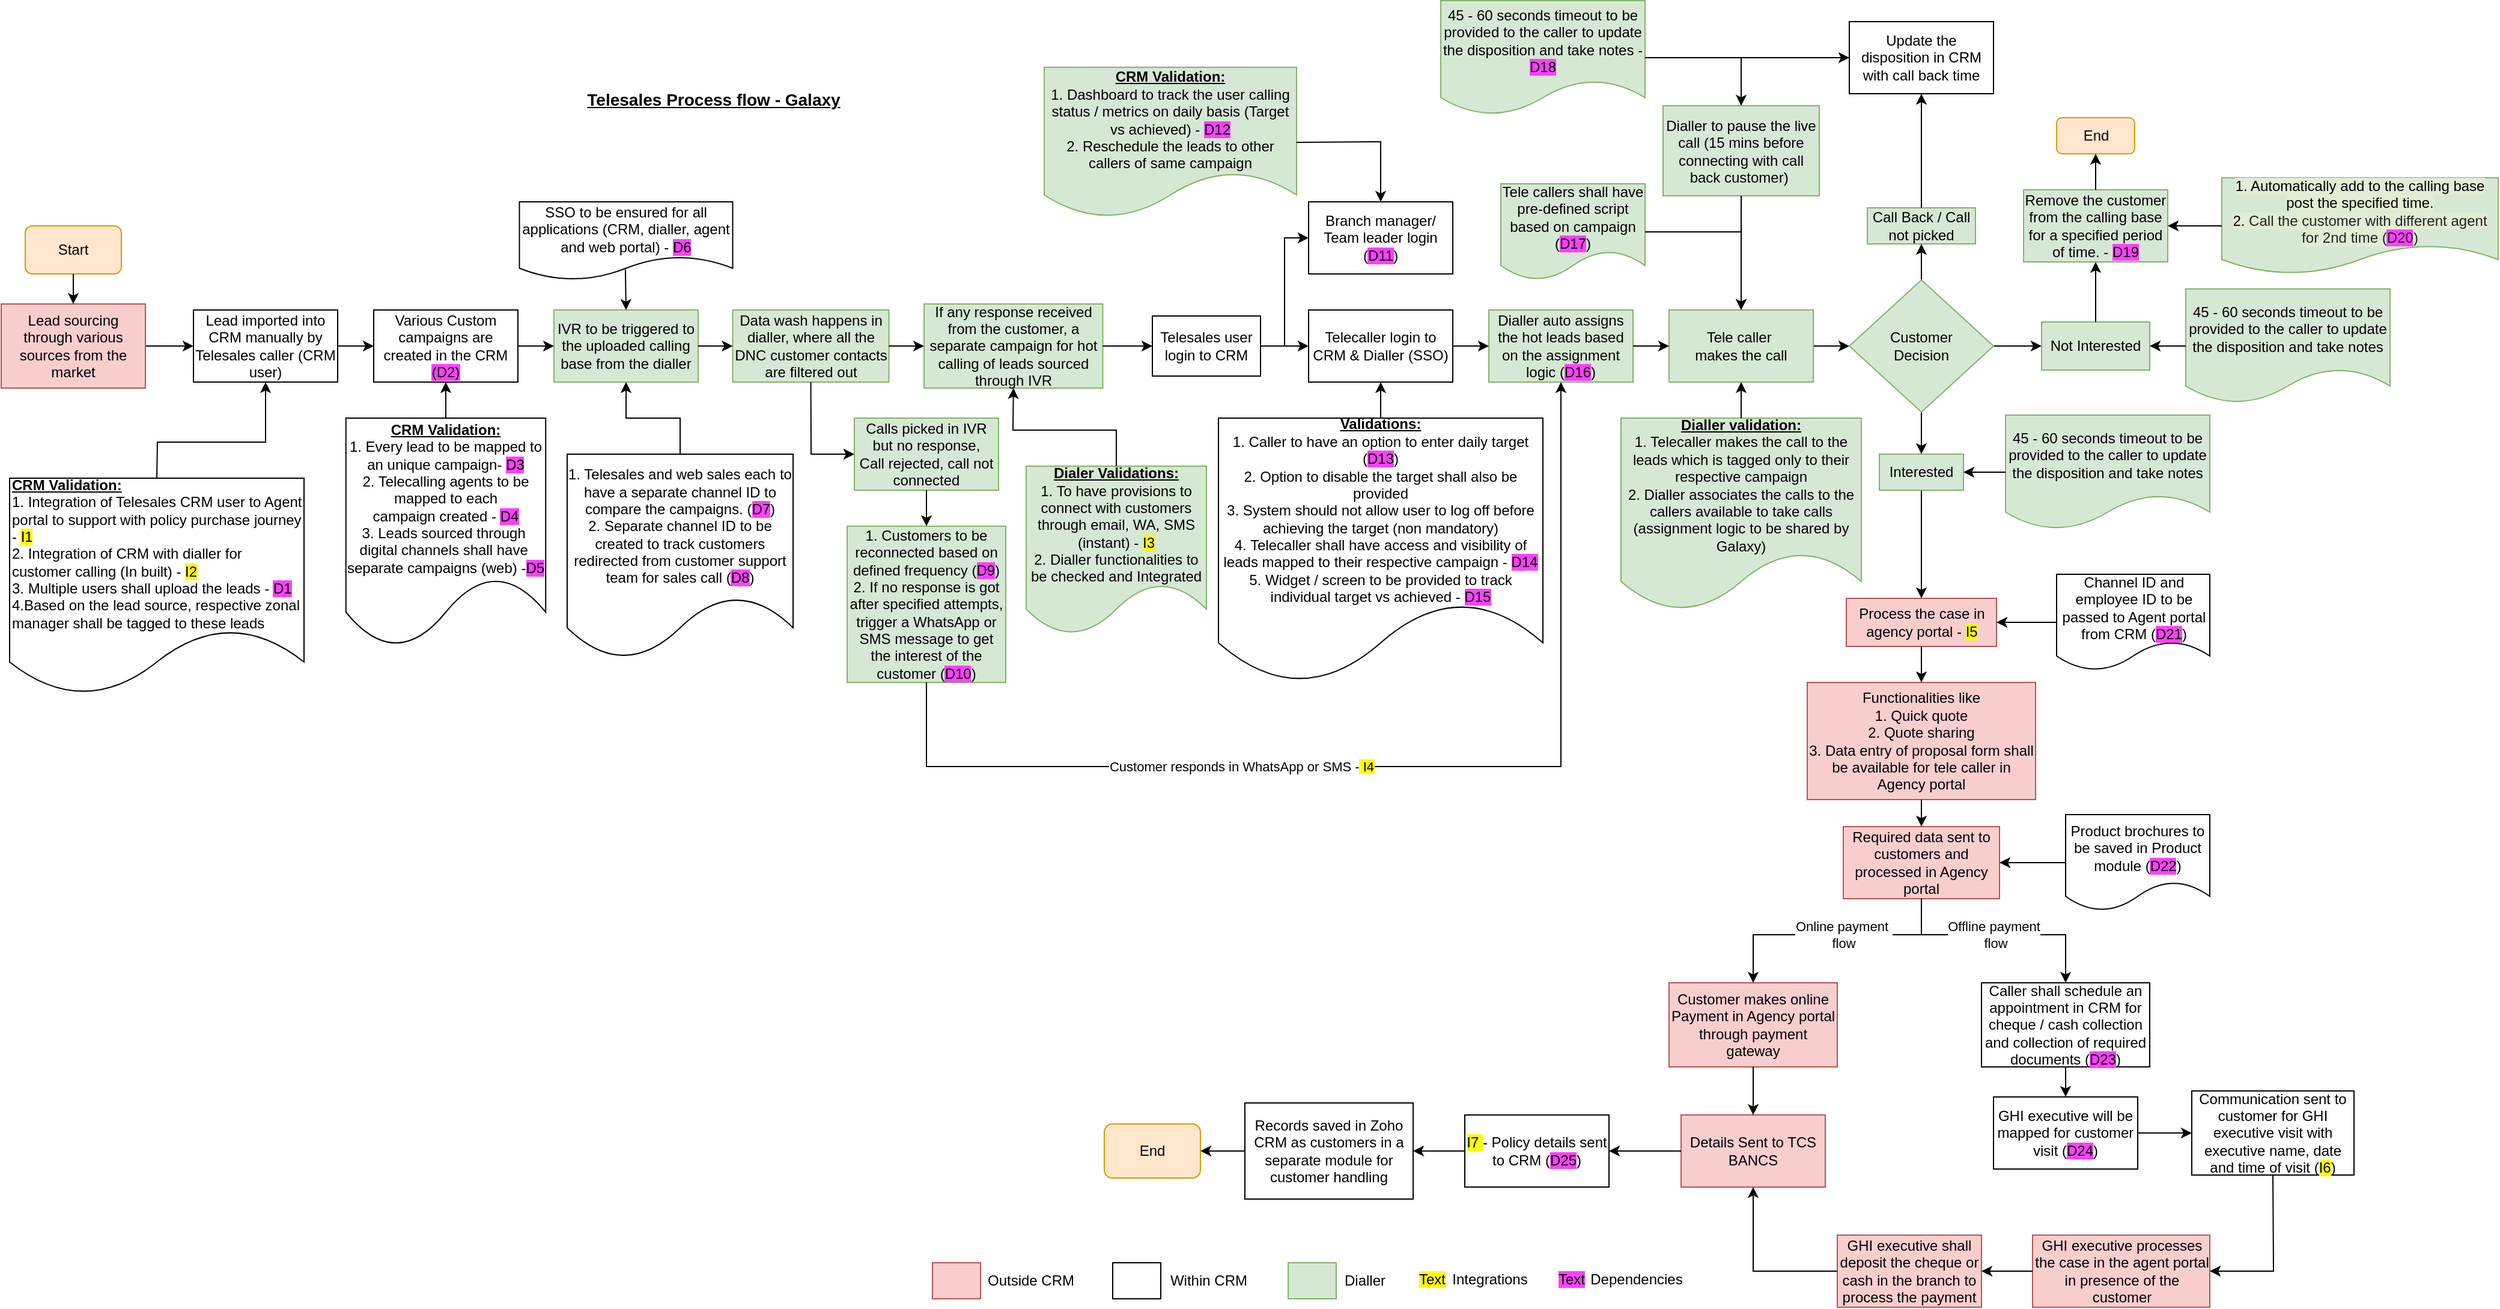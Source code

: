 <mxfile version="24.6.4" type="github">
  <diagram name="Page-1" id="DGPTn8h5blwmbo-AMauQ">
    <mxGraphModel dx="1949" dy="1827" grid="1" gridSize="10" guides="1" tooltips="1" connect="1" arrows="1" fold="1" page="1" pageScale="1" pageWidth="827" pageHeight="1169" math="0" shadow="0">
      <root>
        <mxCell id="0" />
        <mxCell id="1" parent="0" />
        <mxCell id="8dm4q_V4aPKoPHy_YZsy-16" style="edgeStyle=orthogonalEdgeStyle;rounded=0;orthogonalLoop=1;jettySize=auto;html=1;exitX=1;exitY=0.5;exitDx=0;exitDy=0;entryX=0;entryY=0.5;entryDx=0;entryDy=0;" parent="1" source="15KNfyLsuPqZmDbi_dlv-5" target="8dm4q_V4aPKoPHy_YZsy-2" edge="1">
          <mxGeometry relative="1" as="geometry">
            <mxPoint x="62" y="270" as="sourcePoint" />
          </mxGeometry>
        </mxCell>
        <mxCell id="8dm4q_V4aPKoPHy_YZsy-2" value="Lead imported into CRM manually by Telesales caller (CRM user)" style="rounded=0;whiteSpace=wrap;html=1;" parent="1" vertex="1">
          <mxGeometry x="-68" y="240" width="120" height="60" as="geometry" />
        </mxCell>
        <mxCell id="8dm4q_V4aPKoPHy_YZsy-3" value="IVR to be triggered to the uploaded calling base from the dialler" style="rounded=0;whiteSpace=wrap;html=1;fillColor=#d5e8d4;strokeColor=#82b366;" parent="1" vertex="1">
          <mxGeometry x="232" y="240" width="120" height="60" as="geometry" />
        </mxCell>
        <mxCell id="8dm4q_V4aPKoPHy_YZsy-4" value="Calls picked in IVR but no response,&lt;div&gt;Call rejected, call not connected&lt;/div&gt;" style="rounded=0;whiteSpace=wrap;html=1;fillColor=#d5e8d4;strokeColor=#82b366;" parent="1" vertex="1">
          <mxGeometry x="482" y="330" width="120" height="60" as="geometry" />
        </mxCell>
        <mxCell id="8dm4q_V4aPKoPHy_YZsy-23" style="edgeStyle=orthogonalEdgeStyle;rounded=0;orthogonalLoop=1;jettySize=auto;html=1;exitX=1;exitY=0.5;exitDx=0;exitDy=0;entryX=0;entryY=0.5;entryDx=0;entryDy=0;" parent="1" source="8dm4q_V4aPKoPHy_YZsy-6" target="8dm4q_V4aPKoPHy_YZsy-8" edge="1">
          <mxGeometry relative="1" as="geometry" />
        </mxCell>
        <mxCell id="8dm4q_V4aPKoPHy_YZsy-6" value="Tele caller&amp;nbsp;&lt;div&gt;makes the call&lt;/div&gt;" style="rounded=0;whiteSpace=wrap;html=1;fillColor=#d5e8d4;strokeColor=#82b366;" parent="1" vertex="1">
          <mxGeometry x="1160" y="240" width="120" height="60" as="geometry" />
        </mxCell>
        <mxCell id="8dm4q_V4aPKoPHy_YZsy-7" value="Call Back / Call not picked" style="whiteSpace=wrap;html=1;fillColor=#d5e8d4;strokeColor=#82b366;" parent="1" vertex="1">
          <mxGeometry x="1325" y="155" width="90" height="30" as="geometry" />
        </mxCell>
        <mxCell id="8dm4q_V4aPKoPHy_YZsy-24" style="edgeStyle=orthogonalEdgeStyle;rounded=0;orthogonalLoop=1;jettySize=auto;html=1;exitX=0.5;exitY=0;exitDx=0;exitDy=0;entryX=0.5;entryY=1;entryDx=0;entryDy=0;" parent="1" source="8dm4q_V4aPKoPHy_YZsy-8" target="8dm4q_V4aPKoPHy_YZsy-7" edge="1">
          <mxGeometry relative="1" as="geometry" />
        </mxCell>
        <mxCell id="8dm4q_V4aPKoPHy_YZsy-25" style="edgeStyle=orthogonalEdgeStyle;rounded=0;orthogonalLoop=1;jettySize=auto;html=1;exitX=0.5;exitY=1;exitDx=0;exitDy=0;entryX=0.5;entryY=0;entryDx=0;entryDy=0;" parent="1" source="8dm4q_V4aPKoPHy_YZsy-8" target="8dm4q_V4aPKoPHy_YZsy-10" edge="1">
          <mxGeometry relative="1" as="geometry" />
        </mxCell>
        <mxCell id="8dm4q_V4aPKoPHy_YZsy-27" style="edgeStyle=orthogonalEdgeStyle;rounded=0;orthogonalLoop=1;jettySize=auto;html=1;exitX=1;exitY=0.5;exitDx=0;exitDy=0;entryX=0;entryY=0.5;entryDx=0;entryDy=0;" parent="1" source="8dm4q_V4aPKoPHy_YZsy-8" target="8dm4q_V4aPKoPHy_YZsy-9" edge="1">
          <mxGeometry relative="1" as="geometry" />
        </mxCell>
        <mxCell id="8dm4q_V4aPKoPHy_YZsy-8" value="Customer&lt;div&gt;Decision&lt;/div&gt;" style="rhombus;whiteSpace=wrap;html=1;fillColor=#d5e8d4;strokeColor=#82b366;" parent="1" vertex="1">
          <mxGeometry x="1310" y="215" width="120" height="110" as="geometry" />
        </mxCell>
        <mxCell id="8dm4q_V4aPKoPHy_YZsy-9" value="Not Interested" style="whiteSpace=wrap;html=1;fillColor=#d5e8d4;strokeColor=#82b366;" parent="1" vertex="1">
          <mxGeometry x="1470" y="250" width="90" height="40" as="geometry" />
        </mxCell>
        <mxCell id="8dm4q_V4aPKoPHy_YZsy-26" style="edgeStyle=orthogonalEdgeStyle;rounded=0;orthogonalLoop=1;jettySize=auto;html=1;exitX=0.5;exitY=1;exitDx=0;exitDy=0;entryX=0.5;entryY=0;entryDx=0;entryDy=0;" parent="1" source="8dm4q_V4aPKoPHy_YZsy-10" target="8dm4q_V4aPKoPHy_YZsy-11" edge="1">
          <mxGeometry relative="1" as="geometry" />
        </mxCell>
        <mxCell id="8dm4q_V4aPKoPHy_YZsy-10" value="Interested" style="whiteSpace=wrap;html=1;fillColor=#d5e8d4;strokeColor=#82b366;" parent="1" vertex="1">
          <mxGeometry x="1335" y="360" width="70" height="30" as="geometry" />
        </mxCell>
        <mxCell id="8dm4q_V4aPKoPHy_YZsy-11" value="Process the case in agency portal - &lt;span style=&quot;background-color: rgb(255, 251, 0);&quot;&gt;I5&lt;/span&gt;" style="whiteSpace=wrap;html=1;fillColor=#f8cecc;strokeColor=#b85450;" parent="1" vertex="1">
          <mxGeometry x="1307.5" y="480" width="125" height="40" as="geometry" />
        </mxCell>
        <mxCell id="8dm4q_V4aPKoPHy_YZsy-12" value="Customer makes online Payment in Agency portal through payment gateway" style="whiteSpace=wrap;html=1;fillColor=#f8cecc;strokeColor=#b85450;" parent="1" vertex="1">
          <mxGeometry x="1160" y="800" width="140" height="70" as="geometry" />
        </mxCell>
        <mxCell id="8dm4q_V4aPKoPHy_YZsy-13" value="Details Sent to TCS BANCS" style="whiteSpace=wrap;html=1;fillColor=#f8cecc;strokeColor=#b85450;" parent="1" vertex="1">
          <mxGeometry x="1170" y="910" width="120" height="60" as="geometry" />
        </mxCell>
        <mxCell id="8dm4q_V4aPKoPHy_YZsy-14" value="&lt;span style=&quot;background-color: rgb(255, 251, 0);&quot;&gt;I7&amp;nbsp;&lt;/span&gt;- Policy details sent to CRM (&lt;span style=&quot;background-color: rgb(255, 64, 255);&quot;&gt;D25&lt;/span&gt;)" style="whiteSpace=wrap;html=1;" parent="1" vertex="1">
          <mxGeometry x="990" y="910" width="120" height="60" as="geometry" />
        </mxCell>
        <mxCell id="8dm4q_V4aPKoPHy_YZsy-15" value="Records saved in Zoho CRM as customers in a separate module for customer handling" style="whiteSpace=wrap;html=1;" parent="1" vertex="1">
          <mxGeometry x="807" y="900" width="140" height="80" as="geometry" />
        </mxCell>
        <mxCell id="15KNfyLsuPqZmDbi_dlv-1" value="" style="endArrow=classic;html=1;rounded=0;exitX=0;exitY=0.5;exitDx=0;exitDy=0;entryX=1;entryY=0.5;entryDx=0;entryDy=0;" parent="1" source="8dm4q_V4aPKoPHy_YZsy-15" target="15KNfyLsuPqZmDbi_dlv-2" edge="1">
          <mxGeometry width="50" height="50" relative="1" as="geometry">
            <mxPoint x="740" y="430" as="sourcePoint" />
            <mxPoint x="790" y="380" as="targetPoint" />
          </mxGeometry>
        </mxCell>
        <mxCell id="15KNfyLsuPqZmDbi_dlv-2" value="End" style="rounded=1;whiteSpace=wrap;html=1;fillColor=#ffe6cc;strokeColor=#d79b00;" parent="1" vertex="1">
          <mxGeometry x="690" y="917.5" width="80" height="45" as="geometry" />
        </mxCell>
        <mxCell id="15KNfyLsuPqZmDbi_dlv-3" value="Start" style="rounded=1;whiteSpace=wrap;html=1;fillColor=#ffe6cc;strokeColor=#d79b00;" parent="1" vertex="1">
          <mxGeometry x="-208" y="170" width="80" height="40" as="geometry" />
        </mxCell>
        <mxCell id="15KNfyLsuPqZmDbi_dlv-5" value="Lead sourcing through various sources from the market" style="rounded=0;whiteSpace=wrap;html=1;fillColor=#f8cecc;strokeColor=#b85450;" parent="1" vertex="1">
          <mxGeometry x="-228" y="235" width="120" height="70" as="geometry" />
        </mxCell>
        <mxCell id="15KNfyLsuPqZmDbi_dlv-6" value="" style="endArrow=classic;html=1;rounded=0;exitX=0.5;exitY=1;exitDx=0;exitDy=0;entryX=0.5;entryY=0;entryDx=0;entryDy=0;" parent="1" source="15KNfyLsuPqZmDbi_dlv-3" target="15KNfyLsuPqZmDbi_dlv-5" edge="1">
          <mxGeometry width="50" height="50" relative="1" as="geometry">
            <mxPoint x="602" y="430" as="sourcePoint" />
            <mxPoint x="652" y="380" as="targetPoint" />
          </mxGeometry>
        </mxCell>
        <mxCell id="0je7gwXj_GNrerZqdTDB-3" value="&lt;b&gt;&lt;u&gt;CRM Validation:&lt;/u&gt;&lt;/b&gt;&lt;div&gt;1. Integration of Telesales CRM user to Agent portal to support with policy purchase journey - &lt;span style=&quot;background-color: rgb(255, 251, 0);&quot;&gt;I1&lt;/span&gt;&lt;/div&gt;&lt;div&gt;2. Integration of CRM with dialler for customer calling (In built) - &lt;span style=&quot;background-color: rgb(255, 251, 0);&quot;&gt;I2&lt;/span&gt;&lt;/div&gt;&lt;div&gt;3. Multiple users shall upload the leads - &lt;span style=&quot;background-color: rgb(255, 64, 255);&quot;&gt;D1&lt;/span&gt;&lt;/div&gt;&lt;div&gt;4.Based on the lead source, respective zonal manager shall be tagged to these leads&lt;/div&gt;" style="shape=document;whiteSpace=wrap;html=1;boundedLbl=1;align=left;" parent="1" vertex="1">
          <mxGeometry x="-221" y="380" width="245" height="180" as="geometry" />
        </mxCell>
        <mxCell id="0je7gwXj_GNrerZqdTDB-4" value="" style="endArrow=classic;html=1;rounded=0;exitX=0.5;exitY=0;exitDx=0;exitDy=0;entryX=0.5;entryY=1;entryDx=0;entryDy=0;" parent="1" source="0je7gwXj_GNrerZqdTDB-3" target="8dm4q_V4aPKoPHy_YZsy-2" edge="1">
          <mxGeometry width="50" height="50" relative="1" as="geometry">
            <mxPoint x="382" y="420" as="sourcePoint" />
            <mxPoint x="432" y="370" as="targetPoint" />
            <Array as="points">
              <mxPoint x="-98" y="350" />
              <mxPoint x="-8" y="350" />
            </Array>
          </mxGeometry>
        </mxCell>
        <mxCell id="0je7gwXj_GNrerZqdTDB-5" value="" style="endArrow=classic;html=1;rounded=0;exitX=1;exitY=0.5;exitDx=0;exitDy=0;entryX=0;entryY=0.5;entryDx=0;entryDy=0;" parent="1" source="8dm4q_V4aPKoPHy_YZsy-2" target="0je7gwXj_GNrerZqdTDB-22" edge="1">
          <mxGeometry width="50" height="50" relative="1" as="geometry">
            <mxPoint x="382" y="350" as="sourcePoint" />
            <mxPoint x="152" y="270" as="targetPoint" />
          </mxGeometry>
        </mxCell>
        <mxCell id="0je7gwXj_GNrerZqdTDB-6" value="SSO to be ensured for all applications (CRM, dialler, agent and web portal) - &lt;span style=&quot;background-color: rgb(255, 64, 255);&quot;&gt;D6&lt;/span&gt;" style="shape=document;whiteSpace=wrap;html=1;boundedLbl=1;" parent="1" vertex="1">
          <mxGeometry x="203.25" y="150" width="177.5" height="65" as="geometry" />
        </mxCell>
        <mxCell id="0je7gwXj_GNrerZqdTDB-7" value="" style="endArrow=classic;html=1;rounded=0;exitX=0.497;exitY=0.865;exitDx=0;exitDy=0;exitPerimeter=0;entryX=0.5;entryY=0;entryDx=0;entryDy=0;" parent="1" source="0je7gwXj_GNrerZqdTDB-6" target="8dm4q_V4aPKoPHy_YZsy-3" edge="1">
          <mxGeometry width="50" height="50" relative="1" as="geometry">
            <mxPoint x="382" y="350" as="sourcePoint" />
            <mxPoint x="432" y="300" as="targetPoint" />
          </mxGeometry>
        </mxCell>
        <mxCell id="0je7gwXj_GNrerZqdTDB-8" value="Data wash happens in dialler, where all the DNC customer contacts are filtered out" style="rounded=0;whiteSpace=wrap;html=1;fillColor=#d5e8d4;strokeColor=#82b366;" parent="1" vertex="1">
          <mxGeometry x="380.75" y="240" width="130" height="60" as="geometry" />
        </mxCell>
        <mxCell id="0je7gwXj_GNrerZqdTDB-10" value="If any response received from the customer, a separate campaign for hot calling of leads sourced through IVR" style="rounded=0;whiteSpace=wrap;html=1;fillColor=#d5e8d4;strokeColor=#82b366;" parent="1" vertex="1">
          <mxGeometry x="540" y="235" width="148.75" height="70" as="geometry" />
        </mxCell>
        <mxCell id="0je7gwXj_GNrerZqdTDB-11" value="" style="endArrow=classic;html=1;rounded=0;exitX=1;exitY=0.5;exitDx=0;exitDy=0;entryX=0;entryY=0.5;entryDx=0;entryDy=0;" parent="1" source="8dm4q_V4aPKoPHy_YZsy-3" target="0je7gwXj_GNrerZqdTDB-8" edge="1">
          <mxGeometry width="50" height="50" relative="1" as="geometry">
            <mxPoint x="592" y="320" as="sourcePoint" />
            <mxPoint x="452" y="370" as="targetPoint" />
          </mxGeometry>
        </mxCell>
        <mxCell id="0je7gwXj_GNrerZqdTDB-12" value="" style="endArrow=classic;html=1;rounded=0;exitX=1;exitY=0.5;exitDx=0;exitDy=0;entryX=0;entryY=0.5;entryDx=0;entryDy=0;" parent="1" source="0je7gwXj_GNrerZqdTDB-8" target="0je7gwXj_GNrerZqdTDB-10" edge="1">
          <mxGeometry width="50" height="50" relative="1" as="geometry">
            <mxPoint x="842" y="330" as="sourcePoint" />
            <mxPoint x="892" y="280" as="targetPoint" />
          </mxGeometry>
        </mxCell>
        <mxCell id="0je7gwXj_GNrerZqdTDB-13" value="" style="endArrow=classic;html=1;rounded=0;exitX=0.5;exitY=1;exitDx=0;exitDy=0;entryX=0;entryY=0.5;entryDx=0;entryDy=0;" parent="1" source="0je7gwXj_GNrerZqdTDB-8" target="8dm4q_V4aPKoPHy_YZsy-4" edge="1">
          <mxGeometry width="50" height="50" relative="1" as="geometry">
            <mxPoint x="572" y="280" as="sourcePoint" />
            <mxPoint x="622" y="230" as="targetPoint" />
            <Array as="points">
              <mxPoint x="446" y="360" />
            </Array>
          </mxGeometry>
        </mxCell>
        <mxCell id="0je7gwXj_GNrerZqdTDB-14" value="" style="endArrow=classic;html=1;rounded=0;exitX=0.5;exitY=1;exitDx=0;exitDy=0;entryX=0.5;entryY=0;entryDx=0;entryDy=0;" parent="1" source="8dm4q_V4aPKoPHy_YZsy-4" target="0je7gwXj_GNrerZqdTDB-15" edge="1">
          <mxGeometry width="50" height="50" relative="1" as="geometry">
            <mxPoint x="632" y="290" as="sourcePoint" />
            <mxPoint x="652" y="430" as="targetPoint" />
          </mxGeometry>
        </mxCell>
        <mxCell id="0je7gwXj_GNrerZqdTDB-15" value="1. Customers to be reconnected based on defined frequency (&lt;span style=&quot;background-color: rgb(255, 64, 255);&quot;&gt;D9&lt;/span&gt;)&lt;div&gt;2. If no response is got after specified attempts, trigger a WhatsApp or SMS message to get the interest of the customer (&lt;span style=&quot;background-color: rgb(255, 64, 255);&quot;&gt;D10&lt;/span&gt;)&lt;/div&gt;" style="rounded=0;whiteSpace=wrap;html=1;fillColor=#d5e8d4;strokeColor=#82b366;" parent="1" vertex="1">
          <mxGeometry x="476" y="420" width="132" height="130" as="geometry" />
        </mxCell>
        <mxCell id="0je7gwXj_GNrerZqdTDB-16" value="" style="endArrow=classic;html=1;rounded=0;exitX=1;exitY=0.5;exitDx=0;exitDy=0;entryX=0;entryY=0.5;entryDx=0;entryDy=0;" parent="1" source="0je7gwXj_GNrerZqdTDB-10" target="0je7gwXj_GNrerZqdTDB-77" edge="1">
          <mxGeometry width="50" height="50" relative="1" as="geometry">
            <mxPoint x="770" y="290" as="sourcePoint" />
            <mxPoint x="860" y="170" as="targetPoint" />
          </mxGeometry>
        </mxCell>
        <mxCell id="0je7gwXj_GNrerZqdTDB-17" value="1. Telesales and web sales each to have a separate channel ID to compare the campaigns. (&lt;span style=&quot;background-color: rgb(255, 64, 255);&quot;&gt;D7&lt;/span&gt;)&lt;div&gt;2. Separate channel ID to be created to track customers redirected from customer support team for sales call (&lt;span style=&quot;background-color: rgb(255, 64, 255);&quot;&gt;D8&lt;/span&gt;)&lt;/div&gt;" style="shape=document;whiteSpace=wrap;html=1;boundedLbl=1;" parent="1" vertex="1">
          <mxGeometry x="243" y="360" width="188" height="170" as="geometry" />
        </mxCell>
        <mxCell id="0je7gwXj_GNrerZqdTDB-18" value="" style="endArrow=classic;html=1;rounded=0;exitX=0.5;exitY=0;exitDx=0;exitDy=0;entryX=0.5;entryY=1;entryDx=0;entryDy=0;" parent="1" source="0je7gwXj_GNrerZqdTDB-17" target="8dm4q_V4aPKoPHy_YZsy-3" edge="1">
          <mxGeometry width="50" height="50" relative="1" as="geometry">
            <mxPoint x="632" y="360" as="sourcePoint" />
            <mxPoint x="682" y="310" as="targetPoint" />
            <Array as="points">
              <mxPoint x="337" y="330" />
              <mxPoint x="292" y="330" />
            </Array>
          </mxGeometry>
        </mxCell>
        <mxCell id="0je7gwXj_GNrerZqdTDB-19" value="Dialler auto assigns the hot leads based on the assignment logic (&lt;span style=&quot;background-color: rgb(255, 64, 255);&quot;&gt;D16&lt;/span&gt;)" style="rounded=0;whiteSpace=wrap;html=1;fillColor=#d5e8d4;strokeColor=#82b366;" parent="1" vertex="1">
          <mxGeometry x="1010" y="240" width="120" height="60" as="geometry" />
        </mxCell>
        <mxCell id="0je7gwXj_GNrerZqdTDB-20" value="" style="endArrow=classic;html=1;rounded=0;exitX=1;exitY=0.5;exitDx=0;exitDy=0;entryX=0;entryY=0.5;entryDx=0;entryDy=0;" parent="1" source="0je7gwXj_GNrerZqdTDB-19" target="8dm4q_V4aPKoPHy_YZsy-6" edge="1">
          <mxGeometry width="50" height="50" relative="1" as="geometry">
            <mxPoint x="1010" y="270" as="sourcePoint" />
            <mxPoint x="1060" y="220" as="targetPoint" />
          </mxGeometry>
        </mxCell>
        <mxCell id="0je7gwXj_GNrerZqdTDB-22" value="Various Custom campaigns are created in the CRM &lt;span style=&quot;background-color: rgb(255, 64, 255);&quot;&gt;(D2)&lt;/span&gt;" style="rounded=0;whiteSpace=wrap;html=1;" parent="1" vertex="1">
          <mxGeometry x="82" y="240" width="120" height="60" as="geometry" />
        </mxCell>
        <mxCell id="0je7gwXj_GNrerZqdTDB-23" value="" style="endArrow=classic;html=1;rounded=0;exitX=1;exitY=0.5;exitDx=0;exitDy=0;entryX=0;entryY=0.5;entryDx=0;entryDy=0;" parent="1" source="0je7gwXj_GNrerZqdTDB-22" target="8dm4q_V4aPKoPHy_YZsy-3" edge="1">
          <mxGeometry width="50" height="50" relative="1" as="geometry">
            <mxPoint x="252" y="300" as="sourcePoint" />
            <mxPoint x="302" y="250" as="targetPoint" />
          </mxGeometry>
        </mxCell>
        <mxCell id="0je7gwXj_GNrerZqdTDB-24" value="&lt;b&gt;&lt;u&gt;CRM Validation:&lt;/u&gt;&lt;/b&gt;&lt;div&gt;1. Every lead to be mapped to an unique campaign- &lt;span style=&quot;background-color: rgb(255, 64, 255);&quot;&gt;D3&lt;/span&gt;&lt;/div&gt;&lt;div&gt;2. T&lt;span style=&quot;white-space: pre;&quot;&gt;elecalling agents to be&lt;/span&gt;&lt;/div&gt;&lt;div&gt;&lt;span style=&quot;white-space: pre;&quot;&gt; mapped to each&amp;nbsp;&lt;/span&gt;&lt;/div&gt;&lt;div&gt;&lt;span style=&quot;white-space: pre;&quot;&gt;campaign created - &lt;span style=&quot;background-color: rgb(255, 64, 255);&quot;&gt;D4&lt;/span&gt;&lt;/span&gt;&lt;/div&gt;&lt;div&gt;&lt;span style=&quot;white-space: pre;&quot;&gt;3. Leads sourced through&amp;nbsp;&lt;/span&gt;&lt;/div&gt;&lt;div&gt;&lt;span style=&quot;white-space: pre;&quot;&gt;digital channels shall have&amp;nbsp;&lt;/span&gt;&lt;/div&gt;&lt;div&gt;&lt;span style=&quot;white-space: pre;&quot;&gt;separate campaigns (web) -&lt;span style=&quot;background-color: rgb(255, 64, 255);&quot;&gt;D5&lt;/span&gt;&lt;/span&gt;&lt;/div&gt;" style="shape=document;whiteSpace=wrap;html=1;boundedLbl=1;" parent="1" vertex="1">
          <mxGeometry x="58.87" y="330" width="166.25" height="190" as="geometry" />
        </mxCell>
        <mxCell id="0je7gwXj_GNrerZqdTDB-25" value="" style="endArrow=classic;html=1;rounded=0;exitX=0.5;exitY=0;exitDx=0;exitDy=0;entryX=0.5;entryY=1;entryDx=0;entryDy=0;" parent="1" source="0je7gwXj_GNrerZqdTDB-24" target="0je7gwXj_GNrerZqdTDB-22" edge="1">
          <mxGeometry width="50" height="50" relative="1" as="geometry">
            <mxPoint x="462" y="300" as="sourcePoint" />
            <mxPoint x="512" y="250" as="targetPoint" />
          </mxGeometry>
        </mxCell>
        <mxCell id="0je7gwXj_GNrerZqdTDB-26" value="&lt;u&gt;&lt;b&gt;Dialler validation:&lt;/b&gt;&lt;/u&gt;&lt;div&gt;1. Telecaller makes the call to the leads which is tagged only to their respective campaign&lt;/div&gt;&lt;div&gt;2. Dialler associates the calls to the callers available to take calls (assignment logic to be shared by Galaxy)&lt;/div&gt;" style="shape=document;whiteSpace=wrap;html=1;boundedLbl=1;fillColor=#d5e8d4;strokeColor=#82b366;" parent="1" vertex="1">
          <mxGeometry x="1120" y="330" width="200" height="160" as="geometry" />
        </mxCell>
        <mxCell id="0je7gwXj_GNrerZqdTDB-27" value="" style="endArrow=classic;html=1;rounded=0;exitX=0.5;exitY=0;exitDx=0;exitDy=0;entryX=0.5;entryY=1;entryDx=0;entryDy=0;" parent="1" source="0je7gwXj_GNrerZqdTDB-26" target="8dm4q_V4aPKoPHy_YZsy-6" edge="1">
          <mxGeometry width="50" height="50" relative="1" as="geometry">
            <mxPoint x="1280" y="300" as="sourcePoint" />
            <mxPoint x="1330" y="250" as="targetPoint" />
          </mxGeometry>
        </mxCell>
        <mxCell id="0je7gwXj_GNrerZqdTDB-28" value="Update the disposition in CRM with call back time" style="rounded=0;whiteSpace=wrap;html=1;" parent="1" vertex="1">
          <mxGeometry x="1310" width="120" height="60" as="geometry" />
        </mxCell>
        <mxCell id="0je7gwXj_GNrerZqdTDB-29" value="Dialler to pause the live call (15 mins before connecting with call back customer)&amp;nbsp;" style="rounded=0;whiteSpace=wrap;html=1;fillColor=#d5e8d4;strokeColor=#82b366;" parent="1" vertex="1">
          <mxGeometry x="1155" y="70" width="130" height="75" as="geometry" />
        </mxCell>
        <mxCell id="0je7gwXj_GNrerZqdTDB-30" value="" style="endArrow=classic;html=1;rounded=0;exitX=0.5;exitY=1;exitDx=0;exitDy=0;entryX=0.5;entryY=0;entryDx=0;entryDy=0;" parent="1" source="0je7gwXj_GNrerZqdTDB-29" target="8dm4q_V4aPKoPHy_YZsy-6" edge="1">
          <mxGeometry width="50" height="50" relative="1" as="geometry">
            <mxPoint x="1330" y="330" as="sourcePoint" />
            <mxPoint x="1380" y="280" as="targetPoint" />
          </mxGeometry>
        </mxCell>
        <mxCell id="0je7gwXj_GNrerZqdTDB-32" value="" style="endArrow=classic;html=1;rounded=0;exitX=0;exitY=0.5;exitDx=0;exitDy=0;entryX=0.5;entryY=0;entryDx=0;entryDy=0;" parent="1" source="0je7gwXj_GNrerZqdTDB-28" target="0je7gwXj_GNrerZqdTDB-29" edge="1">
          <mxGeometry width="50" height="50" relative="1" as="geometry">
            <mxPoint x="1330" y="330" as="sourcePoint" />
            <mxPoint x="1380" y="280" as="targetPoint" />
            <Array as="points">
              <mxPoint x="1220" y="30" />
            </Array>
          </mxGeometry>
        </mxCell>
        <mxCell id="0je7gwXj_GNrerZqdTDB-33" value="Remove the customer from the calling base for a specified period of time. - &lt;span style=&quot;background-color: rgb(255, 64, 255);&quot;&gt;D19&lt;/span&gt;" style="rounded=0;whiteSpace=wrap;html=1;fillColor=#d5e8d4;strokeColor=#82b366;" parent="1" vertex="1">
          <mxGeometry x="1455" y="140" width="120" height="60" as="geometry" />
        </mxCell>
        <mxCell id="0je7gwXj_GNrerZqdTDB-34" value="End" style="rounded=1;whiteSpace=wrap;html=1;fillColor=#ffe6cc;strokeColor=#d79b00;" parent="1" vertex="1">
          <mxGeometry x="1482.5" y="80" width="65" height="30" as="geometry" />
        </mxCell>
        <mxCell id="0je7gwXj_GNrerZqdTDB-35" value="&lt;span style=&quot;background-color: rgb(224, 237, 212);&quot;&gt;1. Automatically add to the calling base post the specified time.&lt;/span&gt;&lt;div&gt;&lt;span style=&quot;background-color: rgb(224, 237, 212);&quot;&gt;2.&amp;nbsp;&lt;/span&gt;&lt;span style=&quot;background-color: rgb(224, 237, 212); font-family: inherit; caret-color: rgb(34, 34, 34); color: rgb(34, 34, 34); letter-spacing: 0.01px; text-align: left;&quot;&gt;Call the customer with different agent for 2nd time (&lt;/span&gt;&lt;span style=&quot;font-family: inherit; caret-color: rgb(34, 34, 34); color: rgb(34, 34, 34); letter-spacing: 0.01px; text-align: left; background-color: rgb(255, 64, 255);&quot;&gt;D20&lt;/span&gt;&lt;span style=&quot;background-color: rgb(224, 237, 212); font-family: inherit; caret-color: rgb(34, 34, 34); color: rgb(34, 34, 34); letter-spacing: 0.01px; text-align: left;&quot;&gt;)&lt;/span&gt;&lt;/div&gt;" style="shape=document;whiteSpace=wrap;html=1;boundedLbl=1;fillColor=#d5e8d4;strokeColor=#82b366;" parent="1" vertex="1">
          <mxGeometry x="1620" y="130" width="230" height="80" as="geometry" />
        </mxCell>
        <mxCell id="0je7gwXj_GNrerZqdTDB-36" value="" style="endArrow=classic;html=1;rounded=0;exitX=0;exitY=0.5;exitDx=0;exitDy=0;entryX=1;entryY=0.5;entryDx=0;entryDy=0;" parent="1" source="0je7gwXj_GNrerZqdTDB-35" target="0je7gwXj_GNrerZqdTDB-33" edge="1">
          <mxGeometry width="50" height="50" relative="1" as="geometry">
            <mxPoint x="1410" y="330" as="sourcePoint" />
            <mxPoint x="1460" y="280" as="targetPoint" />
          </mxGeometry>
        </mxCell>
        <mxCell id="0je7gwXj_GNrerZqdTDB-37" value="" style="endArrow=classic;html=1;rounded=0;exitX=0.5;exitY=0;exitDx=0;exitDy=0;entryX=0.5;entryY=1;entryDx=0;entryDy=0;" parent="1" source="8dm4q_V4aPKoPHy_YZsy-9" target="0je7gwXj_GNrerZqdTDB-33" edge="1">
          <mxGeometry width="50" height="50" relative="1" as="geometry">
            <mxPoint x="1410" y="330" as="sourcePoint" />
            <mxPoint x="1460" y="280" as="targetPoint" />
          </mxGeometry>
        </mxCell>
        <mxCell id="0je7gwXj_GNrerZqdTDB-38" value="" style="endArrow=classic;html=1;rounded=0;exitX=0.5;exitY=0;exitDx=0;exitDy=0;entryX=0.5;entryY=1;entryDx=0;entryDy=0;" parent="1" source="0je7gwXj_GNrerZqdTDB-33" target="0je7gwXj_GNrerZqdTDB-34" edge="1">
          <mxGeometry width="50" height="50" relative="1" as="geometry">
            <mxPoint x="1410" y="330" as="sourcePoint" />
            <mxPoint x="1460" y="280" as="targetPoint" />
          </mxGeometry>
        </mxCell>
        <mxCell id="0je7gwXj_GNrerZqdTDB-40" value="45 - 60 seconds timeout to be provided to the caller to update the disposition and take notes" style="shape=document;whiteSpace=wrap;html=1;boundedLbl=1;fillColor=#d5e8d4;strokeColor=#82b366;" parent="1" vertex="1">
          <mxGeometry x="1590" y="222.5" width="170" height="95" as="geometry" />
        </mxCell>
        <mxCell id="0je7gwXj_GNrerZqdTDB-41" value="" style="endArrow=classic;html=1;rounded=0;exitX=0;exitY=0.5;exitDx=0;exitDy=0;entryX=1;entryY=0.5;entryDx=0;entryDy=0;" parent="1" source="0je7gwXj_GNrerZqdTDB-40" target="8dm4q_V4aPKoPHy_YZsy-9" edge="1">
          <mxGeometry width="50" height="50" relative="1" as="geometry">
            <mxPoint x="1300" y="330" as="sourcePoint" />
            <mxPoint x="1350" y="280" as="targetPoint" />
          </mxGeometry>
        </mxCell>
        <mxCell id="0je7gwXj_GNrerZqdTDB-42" value="45 - 60 seconds timeout to be provided to the caller to update the disposition and take notes - &lt;span style=&quot;background-color: rgb(255, 64, 255);&quot;&gt;D18&lt;/span&gt;" style="shape=document;whiteSpace=wrap;html=1;boundedLbl=1;fillColor=#d5e8d4;strokeColor=#82b366;" parent="1" vertex="1">
          <mxGeometry x="970" y="-17.5" width="170" height="95" as="geometry" />
        </mxCell>
        <mxCell id="0je7gwXj_GNrerZqdTDB-43" value="" style="endArrow=classic;html=1;rounded=0;exitX=1;exitY=0.5;exitDx=0;exitDy=0;entryX=0;entryY=0.5;entryDx=0;entryDy=0;" parent="1" source="0je7gwXj_GNrerZqdTDB-42" target="0je7gwXj_GNrerZqdTDB-28" edge="1">
          <mxGeometry width="50" height="50" relative="1" as="geometry">
            <mxPoint x="1300" y="210" as="sourcePoint" />
            <mxPoint x="1350" y="160" as="targetPoint" />
          </mxGeometry>
        </mxCell>
        <mxCell id="0je7gwXj_GNrerZqdTDB-44" value="45 - 60 seconds timeout to be provided to the caller to update the disposition and take notes" style="shape=document;whiteSpace=wrap;html=1;boundedLbl=1;fillColor=#d5e8d4;strokeColor=#82b366;" parent="1" vertex="1">
          <mxGeometry x="1440" y="327.5" width="170" height="95" as="geometry" />
        </mxCell>
        <mxCell id="0je7gwXj_GNrerZqdTDB-45" value="" style="endArrow=classic;html=1;rounded=0;exitX=0;exitY=0.5;exitDx=0;exitDy=0;entryX=1;entryY=0.5;entryDx=0;entryDy=0;" parent="1" source="0je7gwXj_GNrerZqdTDB-44" target="8dm4q_V4aPKoPHy_YZsy-10" edge="1">
          <mxGeometry width="50" height="50" relative="1" as="geometry">
            <mxPoint x="1300" y="340" as="sourcePoint" />
            <mxPoint x="1350" y="290" as="targetPoint" />
          </mxGeometry>
        </mxCell>
        <mxCell id="0je7gwXj_GNrerZqdTDB-46" value="Channel ID and employee ID to be passed to Agent portal from CRM (&lt;span style=&quot;background-color: rgb(255, 64, 255);&quot;&gt;D21&lt;/span&gt;)" style="shape=document;whiteSpace=wrap;html=1;boundedLbl=1;" parent="1" vertex="1">
          <mxGeometry x="1482.5" y="460" width="127.5" height="80" as="geometry" />
        </mxCell>
        <mxCell id="0je7gwXj_GNrerZqdTDB-47" value="" style="endArrow=classic;html=1;rounded=0;exitX=0;exitY=0.5;exitDx=0;exitDy=0;entryX=1;entryY=0.5;entryDx=0;entryDy=0;" parent="1" source="0je7gwXj_GNrerZqdTDB-46" target="8dm4q_V4aPKoPHy_YZsy-11" edge="1">
          <mxGeometry width="50" height="50" relative="1" as="geometry">
            <mxPoint x="1390" y="470" as="sourcePoint" />
            <mxPoint x="1440" y="420" as="targetPoint" />
          </mxGeometry>
        </mxCell>
        <mxCell id="0je7gwXj_GNrerZqdTDB-48" value="Functionalities like&lt;div&gt;1. Quick quote&lt;/div&gt;&lt;div&gt;2. Quote sharing&lt;/div&gt;&lt;div&gt;3. Data entry of proposal form shall be available for tele caller in Agency portal&lt;/div&gt;" style="rounded=0;whiteSpace=wrap;html=1;fillColor=#f8cecc;strokeColor=#b85450;" parent="1" vertex="1">
          <mxGeometry x="1275" y="550" width="190" height="97.5" as="geometry" />
        </mxCell>
        <mxCell id="0je7gwXj_GNrerZqdTDB-49" value="" style="endArrow=classic;html=1;rounded=0;exitX=0.5;exitY=1;exitDx=0;exitDy=0;entryX=0.5;entryY=0;entryDx=0;entryDy=0;" parent="1" source="8dm4q_V4aPKoPHy_YZsy-11" target="0je7gwXj_GNrerZqdTDB-48" edge="1">
          <mxGeometry width="50" height="50" relative="1" as="geometry">
            <mxPoint x="1340" y="390" as="sourcePoint" />
            <mxPoint x="1390" y="340" as="targetPoint" />
          </mxGeometry>
        </mxCell>
        <mxCell id="0je7gwXj_GNrerZqdTDB-50" value="Required data sent to customers and processed in Agency portal" style="rounded=0;whiteSpace=wrap;html=1;fillColor=#f8cecc;strokeColor=#b85450;" parent="1" vertex="1">
          <mxGeometry x="1305" y="670" width="130" height="60" as="geometry" />
        </mxCell>
        <mxCell id="0je7gwXj_GNrerZqdTDB-51" value="" style="endArrow=classic;html=1;rounded=0;exitX=0.5;exitY=1;exitDx=0;exitDy=0;entryX=0.5;entryY=0;entryDx=0;entryDy=0;" parent="1" source="0je7gwXj_GNrerZqdTDB-48" target="0je7gwXj_GNrerZqdTDB-50" edge="1">
          <mxGeometry width="50" height="50" relative="1" as="geometry">
            <mxPoint x="1340" y="550" as="sourcePoint" />
            <mxPoint x="1390" y="500" as="targetPoint" />
          </mxGeometry>
        </mxCell>
        <mxCell id="0je7gwXj_GNrerZqdTDB-52" value="" style="endArrow=classic;html=1;rounded=0;exitX=0.5;exitY=1;exitDx=0;exitDy=0;entryX=0.5;entryY=0;entryDx=0;entryDy=0;" parent="1" source="0je7gwXj_GNrerZqdTDB-50" target="8dm4q_V4aPKoPHy_YZsy-12" edge="1">
          <mxGeometry width="50" height="50" relative="1" as="geometry">
            <mxPoint x="1290" y="710" as="sourcePoint" />
            <mxPoint x="1340" y="660" as="targetPoint" />
            <Array as="points">
              <mxPoint x="1370" y="760" />
              <mxPoint x="1230" y="760" />
            </Array>
          </mxGeometry>
        </mxCell>
        <mxCell id="0je7gwXj_GNrerZqdTDB-70" value="Online payment&amp;nbsp;&lt;div&gt;flow&lt;/div&gt;" style="edgeLabel;html=1;align=center;verticalAlign=middle;resizable=0;points=[];" parent="0je7gwXj_GNrerZqdTDB-52" vertex="1" connectable="0">
          <mxGeometry x="0.029" relative="1" as="geometry">
            <mxPoint x="13" as="offset" />
          </mxGeometry>
        </mxCell>
        <mxCell id="0je7gwXj_GNrerZqdTDB-54" value="Caller shall schedule an appointment in CRM for cheque / cash collection and collection of required documents (&lt;span style=&quot;background-color: rgb(255, 64, 255);&quot;&gt;D23&lt;/span&gt;)" style="whiteSpace=wrap;html=1;" parent="1" vertex="1">
          <mxGeometry x="1420" y="800" width="140" height="70" as="geometry" />
        </mxCell>
        <mxCell id="0je7gwXj_GNrerZqdTDB-55" value="GHI executive will be mapped for customer visit (&lt;span style=&quot;background-color: rgb(255, 64, 255);&quot;&gt;D24&lt;/span&gt;)" style="rounded=0;whiteSpace=wrap;html=1;" parent="1" vertex="1">
          <mxGeometry x="1430" y="895" width="120" height="60" as="geometry" />
        </mxCell>
        <mxCell id="0je7gwXj_GNrerZqdTDB-56" value="Communication sent to customer for GHI executive visit with executive name, date and time of visit (&lt;span style=&quot;background-color: rgb(255, 251, 0);&quot;&gt;I6&lt;/span&gt;)" style="rounded=0;whiteSpace=wrap;html=1;" parent="1" vertex="1">
          <mxGeometry x="1595" y="890" width="135" height="70" as="geometry" />
        </mxCell>
        <mxCell id="0je7gwXj_GNrerZqdTDB-57" value="" style="endArrow=classic;html=1;rounded=0;exitX=0.5;exitY=1;exitDx=0;exitDy=0;entryX=0.5;entryY=0;entryDx=0;entryDy=0;" parent="1" source="0je7gwXj_GNrerZqdTDB-50" target="0je7gwXj_GNrerZqdTDB-54" edge="1">
          <mxGeometry width="50" height="50" relative="1" as="geometry">
            <mxPoint x="1250" y="820" as="sourcePoint" />
            <mxPoint x="1300" y="770" as="targetPoint" />
            <Array as="points">
              <mxPoint x="1370" y="760" />
              <mxPoint x="1490" y="760" />
            </Array>
          </mxGeometry>
        </mxCell>
        <mxCell id="0je7gwXj_GNrerZqdTDB-71" value="Offline payment&lt;div&gt;&amp;nbsp;flow&lt;/div&gt;" style="edgeLabel;html=1;align=center;verticalAlign=middle;resizable=0;points=[];" parent="0je7gwXj_GNrerZqdTDB-57" vertex="1" connectable="0">
          <mxGeometry x="0.079" relative="1" as="geometry">
            <mxPoint x="-13" as="offset" />
          </mxGeometry>
        </mxCell>
        <mxCell id="0je7gwXj_GNrerZqdTDB-58" value="" style="endArrow=classic;html=1;rounded=0;exitX=0.5;exitY=1;exitDx=0;exitDy=0;entryX=0.5;entryY=0;entryDx=0;entryDy=0;" parent="1" source="0je7gwXj_GNrerZqdTDB-54" target="0je7gwXj_GNrerZqdTDB-55" edge="1">
          <mxGeometry width="50" height="50" relative="1" as="geometry">
            <mxPoint x="1360" y="820" as="sourcePoint" />
            <mxPoint x="1410" y="770" as="targetPoint" />
          </mxGeometry>
        </mxCell>
        <mxCell id="0je7gwXj_GNrerZqdTDB-59" value="" style="endArrow=classic;html=1;rounded=0;exitX=1;exitY=0.5;exitDx=0;exitDy=0;" parent="1" source="0je7gwXj_GNrerZqdTDB-55" target="0je7gwXj_GNrerZqdTDB-56" edge="1">
          <mxGeometry width="50" height="50" relative="1" as="geometry">
            <mxPoint x="1360" y="820" as="sourcePoint" />
            <mxPoint x="1410" y="770" as="targetPoint" />
          </mxGeometry>
        </mxCell>
        <mxCell id="0je7gwXj_GNrerZqdTDB-60" value="GHI executive processes the case in the agent portal in presence of the customer" style="rounded=0;whiteSpace=wrap;html=1;fillColor=#f8cecc;strokeColor=#b85450;" parent="1" vertex="1">
          <mxGeometry x="1462.5" y="1010" width="147.5" height="60" as="geometry" />
        </mxCell>
        <mxCell id="0je7gwXj_GNrerZqdTDB-61" value="GHI executive shall deposit the cheque or cash in the branch to process the payment" style="rounded=0;whiteSpace=wrap;html=1;fillColor=#f8cecc;strokeColor=#b85450;" parent="1" vertex="1">
          <mxGeometry x="1300" y="1010" width="120" height="60" as="geometry" />
        </mxCell>
        <mxCell id="0je7gwXj_GNrerZqdTDB-62" value="" style="endArrow=classic;html=1;rounded=0;exitX=0.5;exitY=1;exitDx=0;exitDy=0;entryX=1;entryY=0.5;entryDx=0;entryDy=0;" parent="1" source="0je7gwXj_GNrerZqdTDB-56" target="0je7gwXj_GNrerZqdTDB-60" edge="1">
          <mxGeometry width="50" height="50" relative="1" as="geometry">
            <mxPoint x="1360" y="940" as="sourcePoint" />
            <mxPoint x="1410" y="890" as="targetPoint" />
            <Array as="points">
              <mxPoint x="1663" y="1040" />
            </Array>
          </mxGeometry>
        </mxCell>
        <mxCell id="0je7gwXj_GNrerZqdTDB-63" value="" style="endArrow=classic;html=1;rounded=0;exitX=0;exitY=0.5;exitDx=0;exitDy=0;entryX=1;entryY=0.5;entryDx=0;entryDy=0;" parent="1" source="0je7gwXj_GNrerZqdTDB-60" target="0je7gwXj_GNrerZqdTDB-61" edge="1">
          <mxGeometry width="50" height="50" relative="1" as="geometry">
            <mxPoint x="1360" y="940" as="sourcePoint" />
            <mxPoint x="1410" y="890" as="targetPoint" />
          </mxGeometry>
        </mxCell>
        <mxCell id="0je7gwXj_GNrerZqdTDB-64" value="" style="endArrow=classic;html=1;rounded=0;exitX=0.5;exitY=1;exitDx=0;exitDy=0;entryX=0.5;entryY=0;entryDx=0;entryDy=0;" parent="1" source="8dm4q_V4aPKoPHy_YZsy-12" target="8dm4q_V4aPKoPHy_YZsy-13" edge="1">
          <mxGeometry width="50" height="50" relative="1" as="geometry">
            <mxPoint x="1360" y="940" as="sourcePoint" />
            <mxPoint x="1230" y="950" as="targetPoint" />
          </mxGeometry>
        </mxCell>
        <mxCell id="0je7gwXj_GNrerZqdTDB-65" value="" style="endArrow=classic;html=1;rounded=0;exitX=0;exitY=0.5;exitDx=0;exitDy=0;entryX=0.5;entryY=1;entryDx=0;entryDy=0;" parent="1" source="0je7gwXj_GNrerZqdTDB-61" target="8dm4q_V4aPKoPHy_YZsy-13" edge="1">
          <mxGeometry width="50" height="50" relative="1" as="geometry">
            <mxPoint x="1360" y="940" as="sourcePoint" />
            <mxPoint x="1410" y="890" as="targetPoint" />
            <Array as="points">
              <mxPoint x="1230" y="1040" />
            </Array>
          </mxGeometry>
        </mxCell>
        <mxCell id="0je7gwXj_GNrerZqdTDB-66" value="" style="endArrow=classic;html=1;rounded=0;exitX=0;exitY=0.5;exitDx=0;exitDy=0;entryX=1;entryY=0.5;entryDx=0;entryDy=0;" parent="1" source="8dm4q_V4aPKoPHy_YZsy-13" target="8dm4q_V4aPKoPHy_YZsy-14" edge="1">
          <mxGeometry width="50" height="50" relative="1" as="geometry">
            <mxPoint x="1070" y="920" as="sourcePoint" />
            <mxPoint x="1120" y="870" as="targetPoint" />
          </mxGeometry>
        </mxCell>
        <mxCell id="0je7gwXj_GNrerZqdTDB-67" value="" style="endArrow=classic;html=1;rounded=0;exitX=0;exitY=0.5;exitDx=0;exitDy=0;entryX=1;entryY=0.5;entryDx=0;entryDy=0;" parent="1" source="8dm4q_V4aPKoPHy_YZsy-14" target="8dm4q_V4aPKoPHy_YZsy-15" edge="1">
          <mxGeometry width="50" height="50" relative="1" as="geometry">
            <mxPoint x="820" y="810" as="sourcePoint" />
            <mxPoint x="870" y="760" as="targetPoint" />
          </mxGeometry>
        </mxCell>
        <mxCell id="0je7gwXj_GNrerZqdTDB-68" value="Tele callers shall have pre-defined script based on campaign (&lt;span style=&quot;background-color: rgb(255, 64, 255);&quot;&gt;D17&lt;/span&gt;)" style="shape=document;whiteSpace=wrap;html=1;boundedLbl=1;fillColor=#d5e8d4;strokeColor=#82b366;" parent="1" vertex="1">
          <mxGeometry x="1020" y="135" width="120" height="80" as="geometry" />
        </mxCell>
        <mxCell id="0je7gwXj_GNrerZqdTDB-69" value="" style="endArrow=classic;html=1;rounded=0;entryX=0.5;entryY=0;entryDx=0;entryDy=0;exitX=1;exitY=0.5;exitDx=0;exitDy=0;" parent="1" source="0je7gwXj_GNrerZqdTDB-68" target="8dm4q_V4aPKoPHy_YZsy-6" edge="1">
          <mxGeometry width="50" height="50" relative="1" as="geometry">
            <mxPoint x="1240" y="170" as="sourcePoint" />
            <mxPoint x="1080" y="130" as="targetPoint" />
            <Array as="points">
              <mxPoint x="1220" y="175" />
            </Array>
          </mxGeometry>
        </mxCell>
        <mxCell id="0je7gwXj_GNrerZqdTDB-72" value="&lt;b&gt;&lt;u&gt;Validations:&lt;/u&gt;&lt;/b&gt;&lt;div&gt;1. Caller to have an option to enter daily target (&lt;span style=&quot;background-color: rgb(255, 64, 255);&quot;&gt;D13&lt;/span&gt;)&lt;div&gt;2. Option to disable the target shall also be provided&lt;/div&gt;&lt;div&gt;3. System should not allow user to log off before achieving the target (non mandatory)&lt;/div&gt;&lt;/div&gt;&lt;div&gt;4. Telecaller shall have access and visibility of leads mapped to their respective campaign - &lt;span style=&quot;background-color: rgb(255, 64, 255);&quot;&gt;D14&lt;/span&gt;&lt;/div&gt;&lt;div&gt;5. Widget / screen to be provided to track individual target vs achieved - &lt;span style=&quot;background-color: rgb(255, 64, 255);&quot;&gt;D15&lt;/span&gt;&lt;/div&gt;" style="shape=document;whiteSpace=wrap;html=1;boundedLbl=1;" parent="1" vertex="1">
          <mxGeometry x="785" y="330" width="270" height="220" as="geometry" />
        </mxCell>
        <mxCell id="0je7gwXj_GNrerZqdTDB-73" value="" style="endArrow=classic;html=1;rounded=0;exitX=0.5;exitY=0;exitDx=0;exitDy=0;entryX=0.5;entryY=1;entryDx=0;entryDy=0;" parent="1" source="8dm4q_V4aPKoPHy_YZsy-7" target="0je7gwXj_GNrerZqdTDB-28" edge="1">
          <mxGeometry width="50" height="50" relative="1" as="geometry">
            <mxPoint x="1220" y="280" as="sourcePoint" />
            <mxPoint x="1270" y="230" as="targetPoint" />
          </mxGeometry>
        </mxCell>
        <mxCell id="0je7gwXj_GNrerZqdTDB-74" value="Telecaller login to CRM &amp;amp; Dialler (SSO)" style="rounded=0;whiteSpace=wrap;html=1;" parent="1" vertex="1">
          <mxGeometry x="860" y="240" width="120" height="60" as="geometry" />
        </mxCell>
        <mxCell id="0je7gwXj_GNrerZqdTDB-75" value="" style="endArrow=classic;html=1;rounded=0;exitX=1;exitY=0.5;exitDx=0;exitDy=0;entryX=0;entryY=0.5;entryDx=0;entryDy=0;" parent="1" source="0je7gwXj_GNrerZqdTDB-74" target="0je7gwXj_GNrerZqdTDB-19" edge="1">
          <mxGeometry width="50" height="50" relative="1" as="geometry">
            <mxPoint x="870" y="350" as="sourcePoint" />
            <mxPoint x="920" y="300" as="targetPoint" />
          </mxGeometry>
        </mxCell>
        <mxCell id="0je7gwXj_GNrerZqdTDB-76" value="" style="endArrow=classic;html=1;rounded=0;exitX=0.5;exitY=0;exitDx=0;exitDy=0;entryX=0.5;entryY=1;entryDx=0;entryDy=0;" parent="1" source="0je7gwXj_GNrerZqdTDB-72" target="0je7gwXj_GNrerZqdTDB-74" edge="1">
          <mxGeometry width="50" height="50" relative="1" as="geometry">
            <mxPoint x="1320" y="430" as="sourcePoint" />
            <mxPoint x="1370" y="380" as="targetPoint" />
          </mxGeometry>
        </mxCell>
        <mxCell id="0je7gwXj_GNrerZqdTDB-77" value="Telesales user login to CRM" style="rounded=0;whiteSpace=wrap;html=1;" parent="1" vertex="1">
          <mxGeometry x="730" y="245" width="90" height="50" as="geometry" />
        </mxCell>
        <mxCell id="0je7gwXj_GNrerZqdTDB-78" value="" style="endArrow=classic;html=1;rounded=0;exitX=1;exitY=0.5;exitDx=0;exitDy=0;entryX=0;entryY=0.5;entryDx=0;entryDy=0;" parent="1" source="0je7gwXj_GNrerZqdTDB-77" target="0je7gwXj_GNrerZqdTDB-74" edge="1">
          <mxGeometry width="50" height="50" relative="1" as="geometry">
            <mxPoint x="530" y="380" as="sourcePoint" />
            <mxPoint x="580" y="330" as="targetPoint" />
          </mxGeometry>
        </mxCell>
        <mxCell id="0je7gwXj_GNrerZqdTDB-79" value="Branch manager/ Team leader login (&lt;span style=&quot;background-color: rgb(255, 64, 255);&quot;&gt;D11&lt;/span&gt;)" style="rounded=0;whiteSpace=wrap;html=1;" parent="1" vertex="1">
          <mxGeometry x="860" y="150" width="120" height="60" as="geometry" />
        </mxCell>
        <mxCell id="0je7gwXj_GNrerZqdTDB-80" value="" style="endArrow=classic;html=1;rounded=0;exitX=1;exitY=0.5;exitDx=0;exitDy=0;entryX=0;entryY=0.5;entryDx=0;entryDy=0;" parent="1" source="0je7gwXj_GNrerZqdTDB-77" target="0je7gwXj_GNrerZqdTDB-79" edge="1">
          <mxGeometry width="50" height="50" relative="1" as="geometry">
            <mxPoint x="530" y="310" as="sourcePoint" />
            <mxPoint x="580" y="260" as="targetPoint" />
            <Array as="points">
              <mxPoint x="840" y="270" />
              <mxPoint x="840" y="180" />
            </Array>
          </mxGeometry>
        </mxCell>
        <mxCell id="0je7gwXj_GNrerZqdTDB-81" value="&lt;b&gt;&lt;u&gt;CRM Validation:&lt;/u&gt;&lt;/b&gt;&lt;div&gt;1. Dashboard to track the user calling status / metrics on daily basis (Target vs achieved) - &lt;span style=&quot;background-color: rgb(255, 64, 255);&quot;&gt;D12&lt;/span&gt;&lt;div&gt;2. Reschedule the leads to other callers of same campaign&lt;/div&gt;&lt;/div&gt;" style="shape=document;whiteSpace=wrap;html=1;boundedLbl=1;fillColor=#d5e8d4;strokeColor=#82b366;" parent="1" vertex="1">
          <mxGeometry x="640" y="38" width="210" height="125" as="geometry" />
        </mxCell>
        <mxCell id="0je7gwXj_GNrerZqdTDB-82" value="" style="endArrow=classic;html=1;rounded=0;exitX=1;exitY=0.5;exitDx=0;exitDy=0;entryX=0.5;entryY=0;entryDx=0;entryDy=0;" parent="1" source="0je7gwXj_GNrerZqdTDB-81" target="0je7gwXj_GNrerZqdTDB-79" edge="1">
          <mxGeometry width="50" height="50" relative="1" as="geometry">
            <mxPoint x="530" y="310" as="sourcePoint" />
            <mxPoint x="580" y="260" as="targetPoint" />
            <Array as="points">
              <mxPoint x="920" y="100" />
            </Array>
          </mxGeometry>
        </mxCell>
        <mxCell id="0je7gwXj_GNrerZqdTDB-83" value="&lt;b&gt;&lt;u&gt;Dialer Validations:&lt;/u&gt;&lt;/b&gt;&lt;div&gt;1. To have provisions to connect with customers through email, WA, SMS (instant) - &lt;span style=&quot;background-color: rgb(255, 251, 0);&quot;&gt;I3&lt;/span&gt;&lt;/div&gt;&lt;div&gt;2. Dialler functionalities to be checked and Integrated&lt;/div&gt;" style="shape=document;whiteSpace=wrap;html=1;boundedLbl=1;fillColor=#d5e8d4;strokeColor=#82b366;" parent="1" vertex="1">
          <mxGeometry x="625" y="370" width="150" height="140" as="geometry" />
        </mxCell>
        <mxCell id="0je7gwXj_GNrerZqdTDB-84" value="" style="endArrow=classic;html=1;rounded=0;exitX=0.5;exitY=0;exitDx=0;exitDy=0;entryX=0.5;entryY=1;entryDx=0;entryDy=0;" parent="1" source="0je7gwXj_GNrerZqdTDB-83" target="0je7gwXj_GNrerZqdTDB-10" edge="1">
          <mxGeometry width="50" height="50" relative="1" as="geometry">
            <mxPoint x="790" y="330" as="sourcePoint" />
            <mxPoint x="840" y="280" as="targetPoint" />
            <Array as="points">
              <mxPoint x="700" y="340" />
              <mxPoint x="614" y="340" />
            </Array>
          </mxGeometry>
        </mxCell>
        <mxCell id="0je7gwXj_GNrerZqdTDB-85" value="" style="endArrow=classic;html=1;rounded=0;exitX=0.5;exitY=1;exitDx=0;exitDy=0;entryX=0.5;entryY=1;entryDx=0;entryDy=0;" parent="1" source="0je7gwXj_GNrerZqdTDB-15" target="0je7gwXj_GNrerZqdTDB-19" edge="1">
          <mxGeometry width="50" height="50" relative="1" as="geometry">
            <mxPoint x="740" y="390" as="sourcePoint" />
            <mxPoint x="790" y="340" as="targetPoint" />
            <Array as="points">
              <mxPoint x="542" y="620" />
              <mxPoint x="1070" y="620" />
            </Array>
          </mxGeometry>
        </mxCell>
        <mxCell id="0je7gwXj_GNrerZqdTDB-86" value="Customer responds in WhatsApp or SMS -&lt;span style=&quot;background-color: rgb(255, 251, 0);&quot;&gt; I4&lt;/span&gt;" style="edgeLabel;html=1;align=center;verticalAlign=middle;resizable=0;points=[];" parent="0je7gwXj_GNrerZqdTDB-85" vertex="1" connectable="0">
          <mxGeometry x="-0.277" y="-3" relative="1" as="geometry">
            <mxPoint y="-3" as="offset" />
          </mxGeometry>
        </mxCell>
        <mxCell id="0je7gwXj_GNrerZqdTDB-87" value="Product brochures to be saved in Product module (&lt;span style=&quot;background-color: rgb(255, 64, 255);&quot;&gt;D22&lt;/span&gt;)" style="shape=document;whiteSpace=wrap;html=1;boundedLbl=1;" parent="1" vertex="1">
          <mxGeometry x="1490" y="660" width="120" height="80" as="geometry" />
        </mxCell>
        <mxCell id="0je7gwXj_GNrerZqdTDB-88" value="" style="endArrow=classic;html=1;rounded=0;exitX=0;exitY=0.5;exitDx=0;exitDy=0;entryX=1;entryY=0.5;entryDx=0;entryDy=0;" parent="1" source="0je7gwXj_GNrerZqdTDB-87" target="0je7gwXj_GNrerZqdTDB-50" edge="1">
          <mxGeometry width="50" height="50" relative="1" as="geometry">
            <mxPoint x="1370" y="660" as="sourcePoint" />
            <mxPoint x="1420" y="610" as="targetPoint" />
          </mxGeometry>
        </mxCell>
        <mxCell id="cM6T3bPlFvKYOD0LM07C-3" value="Telesales Process flow - Galaxy" style="text;html=1;align=center;verticalAlign=middle;whiteSpace=wrap;rounded=0;fontSize=14;fontStyle=5" vertex="1" parent="1">
          <mxGeometry x="240" y="50" width="250" height="30" as="geometry" />
        </mxCell>
        <mxCell id="cM6T3bPlFvKYOD0LM07C-4" value="" style="rounded=0;whiteSpace=wrap;html=1;fillColor=#f8cecc;strokeColor=#b85450;" vertex="1" parent="1">
          <mxGeometry x="547" y="1033" width="40" height="30" as="geometry" />
        </mxCell>
        <mxCell id="cM6T3bPlFvKYOD0LM07C-5" value="Outside CRM" style="text;html=1;align=center;verticalAlign=middle;whiteSpace=wrap;rounded=0;" vertex="1" parent="1">
          <mxGeometry x="584" y="1033" width="90" height="30" as="geometry" />
        </mxCell>
        <mxCell id="cM6T3bPlFvKYOD0LM07C-6" value="" style="rounded=0;whiteSpace=wrap;html=1;" vertex="1" parent="1">
          <mxGeometry x="697" y="1033" width="40" height="30" as="geometry" />
        </mxCell>
        <mxCell id="cM6T3bPlFvKYOD0LM07C-7" value="Within CRM" style="text;html=1;align=center;verticalAlign=middle;whiteSpace=wrap;rounded=0;" vertex="1" parent="1">
          <mxGeometry x="732" y="1033" width="90" height="30" as="geometry" />
        </mxCell>
        <mxCell id="cM6T3bPlFvKYOD0LM07C-8" value="" style="rounded=0;whiteSpace=wrap;html=1;fillColor=#d5e8d4;strokeColor=#82b366;" vertex="1" parent="1">
          <mxGeometry x="843" y="1033" width="40" height="30" as="geometry" />
        </mxCell>
        <mxCell id="cM6T3bPlFvKYOD0LM07C-9" value="Dialler" style="text;html=1;align=center;verticalAlign=middle;whiteSpace=wrap;rounded=0;" vertex="1" parent="1">
          <mxGeometry x="862" y="1033" width="90" height="30" as="geometry" />
        </mxCell>
        <mxCell id="cM6T3bPlFvKYOD0LM07C-10" value="&lt;span style=&quot;background-color: rgb(255, 251, 0);&quot;&gt;Text&lt;/span&gt;" style="text;html=1;align=center;verticalAlign=middle;whiteSpace=wrap;rounded=0;" vertex="1" parent="1">
          <mxGeometry x="933" y="1032" width="60" height="30" as="geometry" />
        </mxCell>
        <mxCell id="cM6T3bPlFvKYOD0LM07C-11" value="Integrations" style="text;html=1;align=center;verticalAlign=middle;whiteSpace=wrap;rounded=0;" vertex="1" parent="1">
          <mxGeometry x="966" y="1032" width="90" height="30" as="geometry" />
        </mxCell>
        <mxCell id="cM6T3bPlFvKYOD0LM07C-12" value="&lt;span style=&quot;background-color: rgb(255, 64, 255);&quot;&gt;Text&lt;/span&gt;" style="text;html=1;align=center;verticalAlign=middle;whiteSpace=wrap;rounded=0;" vertex="1" parent="1">
          <mxGeometry x="1049" y="1032" width="60" height="30" as="geometry" />
        </mxCell>
        <mxCell id="cM6T3bPlFvKYOD0LM07C-13" value="Dependencies" style="text;html=1;align=center;verticalAlign=middle;whiteSpace=wrap;rounded=0;" vertex="1" parent="1">
          <mxGeometry x="1088" y="1032" width="90" height="30" as="geometry" />
        </mxCell>
      </root>
    </mxGraphModel>
  </diagram>
</mxfile>
